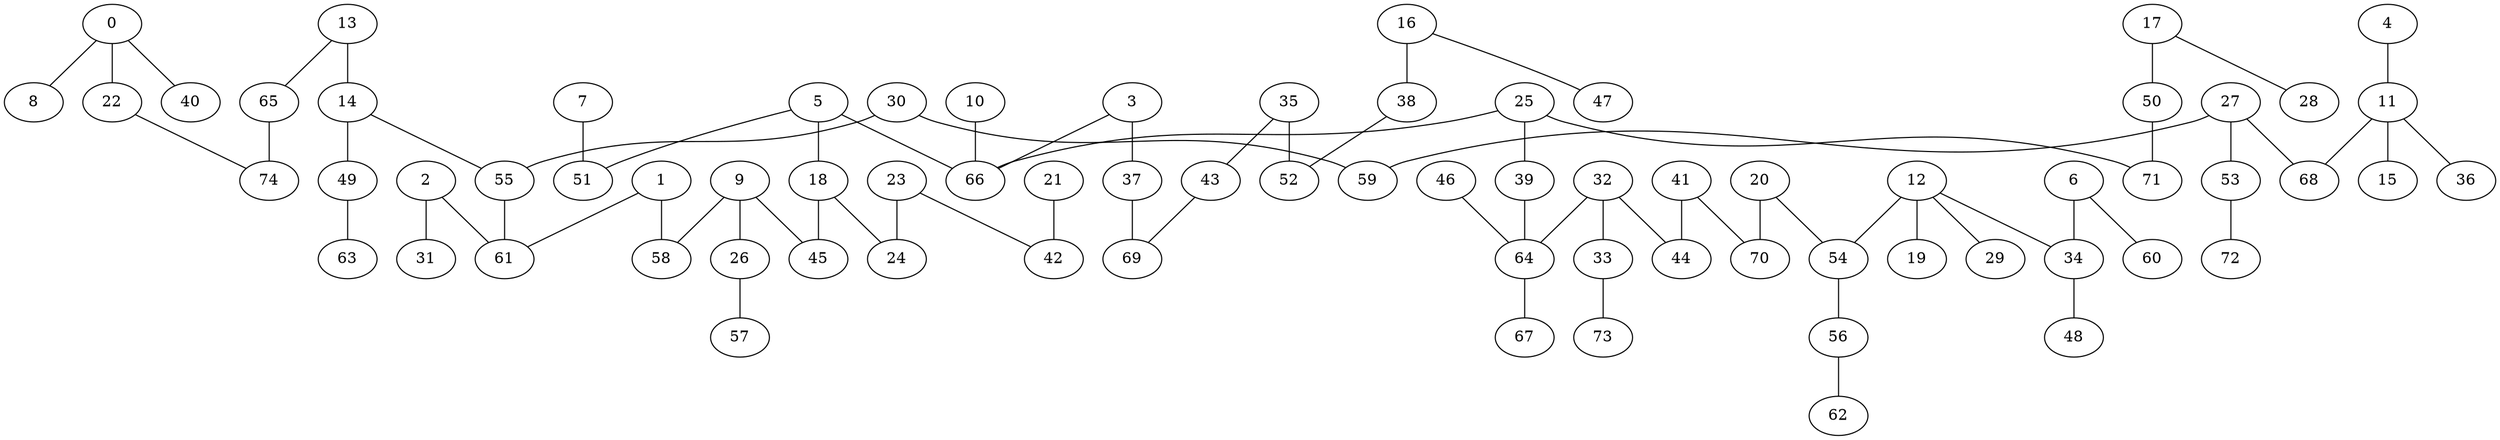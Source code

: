 strict graph {
0;
1;
2;
3;
4;
5;
6;
7;
8;
9;
10;
11;
12;
13;
14;
15;
16;
17;
18;
19;
20;
21;
22;
23;
24;
25;
26;
27;
28;
29;
30;
31;
32;
33;
34;
35;
36;
37;
38;
39;
40;
41;
42;
43;
44;
45;
46;
47;
48;
49;
50;
51;
52;
53;
54;
55;
56;
57;
58;
59;
60;
61;
62;
63;
64;
65;
66;
67;
68;
69;
70;
71;
72;
73;
74;
0 -- 8 [weight=4];
0 -- 40 [weight=9];
0 -- 22 [weight=10];
1 -- 58 [weight=2];
1 -- 61 [weight=10];
2 -- 31 [weight=2];
2 -- 61 [weight=9];
3 -- 37 [weight=8];
3 -- 66 [weight=6];
4 -- 11 [weight=5];
5 -- 51 [weight=10];
5 -- 66 [weight=9];
5 -- 18 [weight=5];
6 -- 60 [weight=8];
6 -- 34 [weight=4];
7 -- 51 [weight=4];
9 -- 26 [weight=10];
9 -- 45 [weight=4];
9 -- 58 [weight=1];
10 -- 66 [weight=8];
11 -- 15 [weight=5];
11 -- 36 [weight=3];
11 -- 68 [weight=10];
12 -- 19 [weight=10];
12 -- 29 [weight=9];
12 -- 34 [weight=3];
12 -- 54 [weight=7];
13 -- 14 [weight=10];
13 -- 65 [weight=1];
14 -- 49 [weight=5];
14 -- 55 [weight=4];
16 -- 47 [weight=1];
16 -- 38 [weight=2];
17 -- 28 [weight=5];
17 -- 50 [weight=7];
18 -- 24 [weight=3];
18 -- 45 [weight=4];
20 -- 54 [weight=2];
20 -- 70 [weight=8];
21 -- 42 [weight=8];
22 -- 74 [weight=4];
23 -- 42 [weight=6];
23 -- 24 [weight=10];
25 -- 71 [weight=6];
25 -- 39 [weight=5];
25 -- 66 [weight=2];
26 -- 57 [weight=7];
27 -- 68 [weight=3];
27 -- 53 [weight=8];
27 -- 59 [weight=4];
30 -- 59 [weight=3];
30 -- 55 [weight=5];
32 -- 44 [weight=6];
32 -- 33 [weight=7];
32 -- 64 [weight=4];
33 -- 73 [weight=1];
34 -- 48 [weight=1];
35 -- 52 [weight=8];
35 -- 43 [weight=7];
37 -- 69 [weight=9];
38 -- 52 [weight=1];
39 -- 64 [weight=5];
41 -- 70 [weight=4];
41 -- 44 [weight=7];
43 -- 69 [weight=1];
46 -- 64 [weight=3];
49 -- 63 [weight=7];
50 -- 71 [weight=9];
53 -- 72 [weight=8];
54 -- 56 [weight=9];
55 -- 61 [weight=10];
56 -- 62 [weight=6];
64 -- 67 [weight=8];
65 -- 74 [weight=7];
}
